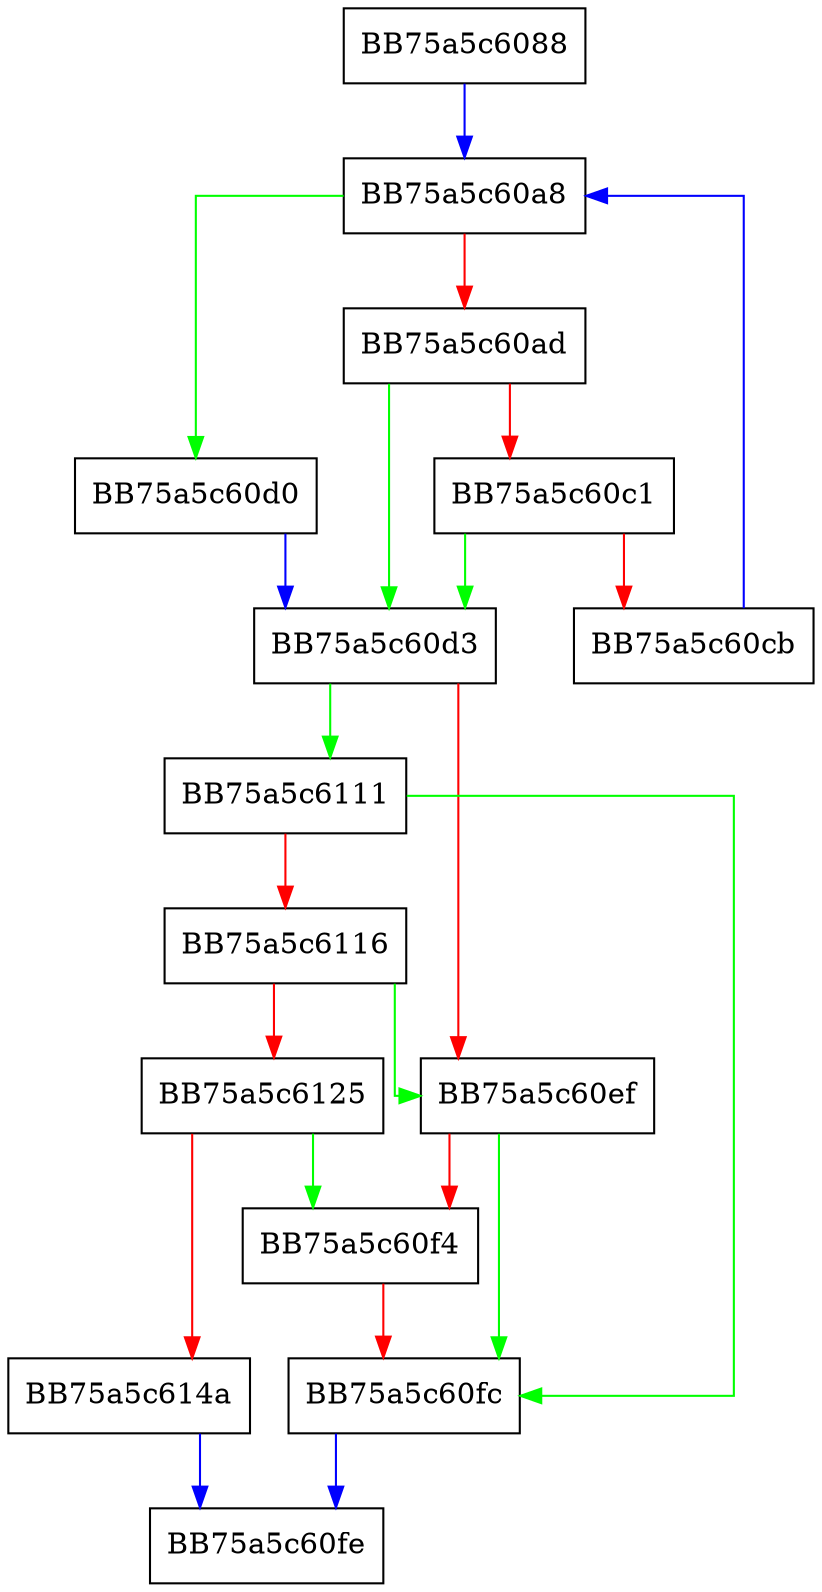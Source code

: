 digraph GetOFNInfo {
  node [shape="box"];
  graph [splines=ortho];
  BB75a5c6088 -> BB75a5c60a8 [color="blue"];
  BB75a5c60a8 -> BB75a5c60d0 [color="green"];
  BB75a5c60a8 -> BB75a5c60ad [color="red"];
  BB75a5c60ad -> BB75a5c60d3 [color="green"];
  BB75a5c60ad -> BB75a5c60c1 [color="red"];
  BB75a5c60c1 -> BB75a5c60d3 [color="green"];
  BB75a5c60c1 -> BB75a5c60cb [color="red"];
  BB75a5c60cb -> BB75a5c60a8 [color="blue"];
  BB75a5c60d0 -> BB75a5c60d3 [color="blue"];
  BB75a5c60d3 -> BB75a5c6111 [color="green"];
  BB75a5c60d3 -> BB75a5c60ef [color="red"];
  BB75a5c60ef -> BB75a5c60fc [color="green"];
  BB75a5c60ef -> BB75a5c60f4 [color="red"];
  BB75a5c60f4 -> BB75a5c60fc [color="red"];
  BB75a5c60fc -> BB75a5c60fe [color="blue"];
  BB75a5c6111 -> BB75a5c60fc [color="green"];
  BB75a5c6111 -> BB75a5c6116 [color="red"];
  BB75a5c6116 -> BB75a5c60ef [color="green"];
  BB75a5c6116 -> BB75a5c6125 [color="red"];
  BB75a5c6125 -> BB75a5c60f4 [color="green"];
  BB75a5c6125 -> BB75a5c614a [color="red"];
  BB75a5c614a -> BB75a5c60fe [color="blue"];
}